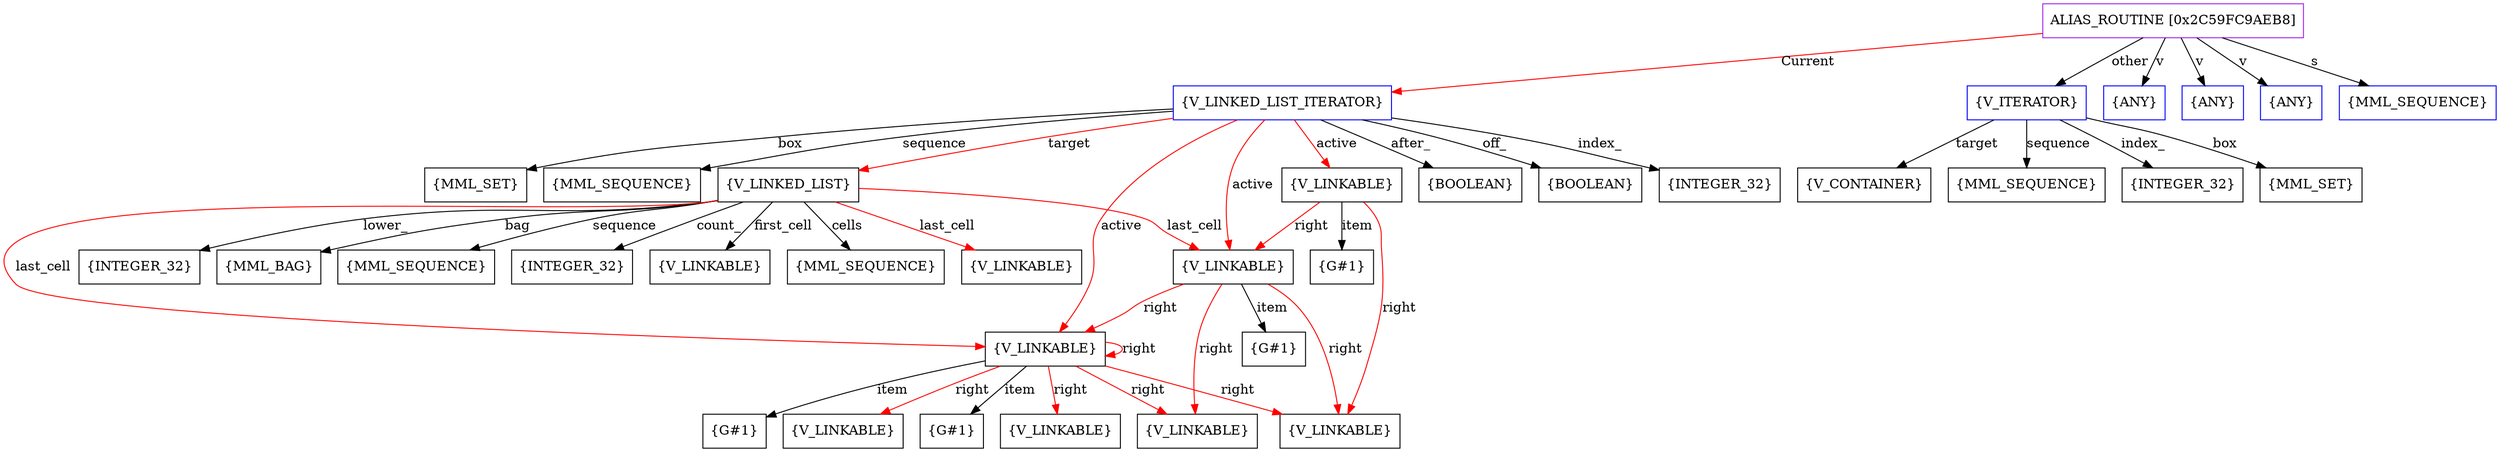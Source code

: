 digraph g {
	node [shape=box]
	b1[color=purple label=<ALIAS_ROUTINE [0x2C59FC9AEB8]>]
	b2[color=blue label=<{V_LINKED_LIST_ITERATOR}>]
	b3[label=<{BOOLEAN}>]
	b4[label=<{INTEGER_32}>]
	b5[label=<{MML_SET}>]
	b6[label=<{MML_SEQUENCE}>]
	b7[label=<{V_LINKED_LIST}>]
	b8[label=<{INTEGER_32}>]
	b9[label=<{MML_BAG}>]
	b10[label=<{MML_SEQUENCE}>]
	b11[label=<{INTEGER_32}>]
	b12[label=<{V_LINKABLE}>]
	b13[label=<{V_LINKABLE}>]
	b14[label=<{V_LINKABLE}>]
	b15[label=<{G#1}>]
	b16[label=<{V_LINKABLE}>]
	b17[label=<{G#1}>]
	b18[label=<{G#1}>]
	b19[label=<{V_LINKABLE}>]
	b20[label=<{V_LINKABLE}>]
	b21[label=<{V_LINKABLE}>]
	b22[label=<{V_LINKABLE}>]
	b23[label=<{MML_SEQUENCE}>]
	b24[label=<{V_LINKABLE}>]
	b25[label=<{G#1}>]
	b26[label=<{BOOLEAN}>]
	b27[color=blue label=<{V_ITERATOR}>]
	b28[label=<{MML_SET}>]
	b29[label=<{V_CONTAINER}>]
	b30[label=<{MML_SEQUENCE}>]
	b31[label=<{INTEGER_32}>]
	b32[color=blue label=<{ANY}>]
	b33[color=blue label=<{ANY}>]
	b34[color=blue label=<{ANY}>]
	b35[color=blue label=<{MML_SEQUENCE}>]
	b1->b2[color=red label=<Current>]
	b2->b3[label=<off_>]
	b2->b4[label=<index_>]
	b2->b5[label=<box>]
	b2->b6[label=<sequence>]
	b2->b7[color=red label=<target>]
	b7->b8[label=<lower_>]
	b7->b9[label=<bag>]
	b7->b10[label=<sequence>]
	b7->b11[label=<count_>]
	b7->b12[label=<first_cell>]
	b7->b13[color=red label=<last_cell>]
	b7->b14[color=red label=<last_cell>]
	b14->b15[label=<item>]
	b14->b16[color=red label=<right>]
	b16->b17[label=<item>]
	b16->b18[label=<item>]
	b16->b19[color=red label=<right>]
	b16->b20[color=red label=<right>]
	b16->b21[color=red label=<right>]
	b16->b22[color=red label=<right>]
	b16->b16[color=red label=<right>]
	b14->b20[color=red label=<right>]
	b14->b21[color=red label=<right>]
	b7->b16[color=red label=<last_cell>]
	b7->b23[label=<cells>]
	b2->b24[color=red label=<active>]
	b24->b25[label=<item>]
	b24->b14[color=red label=<right>]
	b24->b21[color=red label=<right>]
	b2->b14[color=red label=<active>]
	b2->b16[color=red label=<active>]
	b2->b26[label=<after_>]
	b1->b27[label=<other>]
	b27->b28[label=<box>]
	b27->b29[label=<target>]
	b27->b30[label=<sequence>]
	b27->b31[label=<index_>]
	b1->b32[label=<v>]
	b1->b33[label=<v>]
	b1->b34[label=<v>]
	b1->b35[label=<s>]
}
